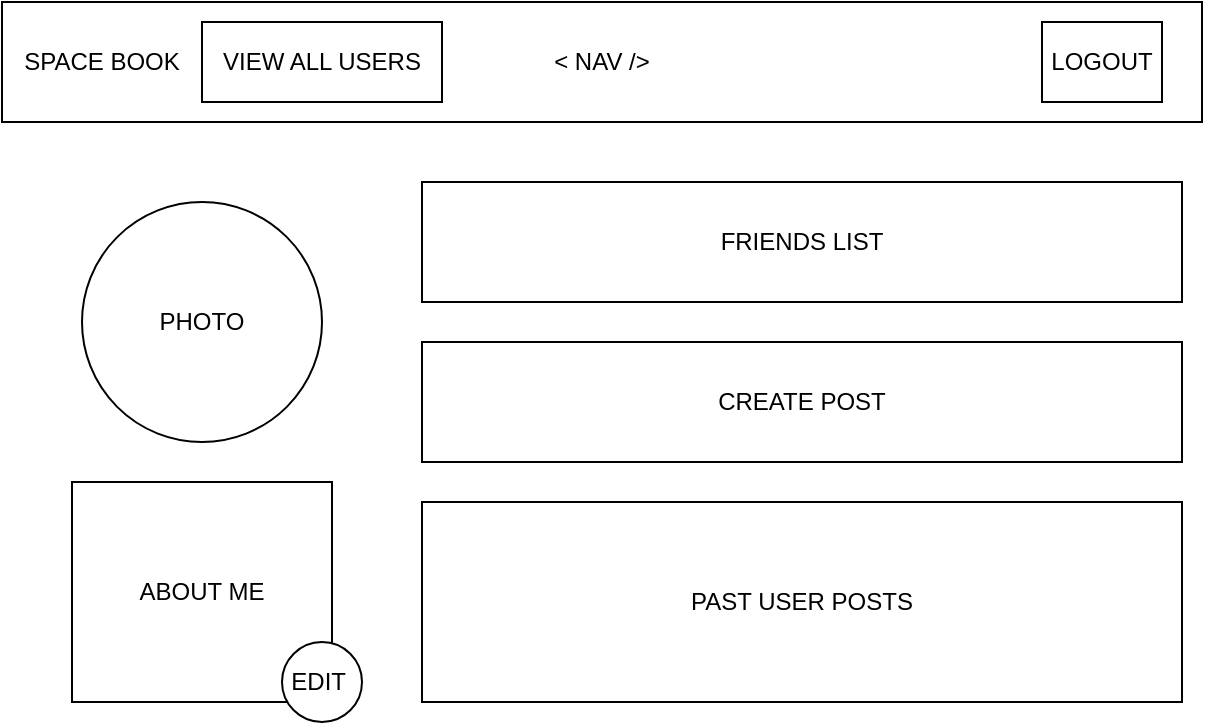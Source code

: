<mxfile>
    <diagram id="ZjIbt0ZXIwbJ4BmFo_Hf" name="Page-1">
        <mxGraphModel dx="704" dy="496" grid="1" gridSize="10" guides="1" tooltips="1" connect="1" arrows="1" fold="1" page="1" pageScale="1" pageWidth="850" pageHeight="1100" math="0" shadow="0">
            <root>
                <mxCell id="0"/>
                <mxCell id="1" parent="0"/>
                <mxCell id="2" value="PHOTO" style="ellipse;whiteSpace=wrap;html=1;aspect=fixed;" parent="1" vertex="1">
                    <mxGeometry x="40" y="100" width="120" height="120" as="geometry"/>
                </mxCell>
                <mxCell id="3" value="&amp;lt; NAV /&amp;gt;" style="rounded=0;whiteSpace=wrap;html=1;" parent="1" vertex="1">
                    <mxGeometry width="600" height="60" as="geometry"/>
                </mxCell>
                <mxCell id="5" value="ABOUT ME" style="rounded=0;whiteSpace=wrap;html=1;" parent="1" vertex="1">
                    <mxGeometry x="35" y="240" width="130" height="110" as="geometry"/>
                </mxCell>
                <mxCell id="6" value="CREATE POST" style="rounded=0;whiteSpace=wrap;html=1;" parent="1" vertex="1">
                    <mxGeometry x="210" y="170" width="380" height="60" as="geometry"/>
                </mxCell>
                <mxCell id="7" value="FRIENDS LIST" style="rounded=0;whiteSpace=wrap;html=1;" parent="1" vertex="1">
                    <mxGeometry x="210" y="90" width="380" height="60" as="geometry"/>
                </mxCell>
                <mxCell id="8" value="PAST USER POSTS" style="rounded=0;whiteSpace=wrap;html=1;" parent="1" vertex="1">
                    <mxGeometry x="210" y="250" width="380" height="100" as="geometry"/>
                </mxCell>
                <mxCell id="9" value="LOGOUT" style="rounded=0;whiteSpace=wrap;html=1;" parent="1" vertex="1">
                    <mxGeometry x="520" y="10" width="60" height="40" as="geometry"/>
                </mxCell>
                <mxCell id="10" value="SPACE BOOK" style="rounded=0;whiteSpace=wrap;html=1;strokeColor=none;" parent="1" vertex="1">
                    <mxGeometry x="10" y="10" width="80" height="40" as="geometry"/>
                </mxCell>
                <mxCell id="11" value="EDIT&amp;nbsp;" style="ellipse;whiteSpace=wrap;html=1;aspect=fixed;" parent="1" vertex="1">
                    <mxGeometry x="140" y="320" width="40" height="40" as="geometry"/>
                </mxCell>
                <mxCell id="13" value="VIEW ALL USERS" style="rounded=0;whiteSpace=wrap;html=1;" parent="1" vertex="1">
                    <mxGeometry x="100" y="10" width="120" height="40" as="geometry"/>
                </mxCell>
            </root>
        </mxGraphModel>
    </diagram>
</mxfile>